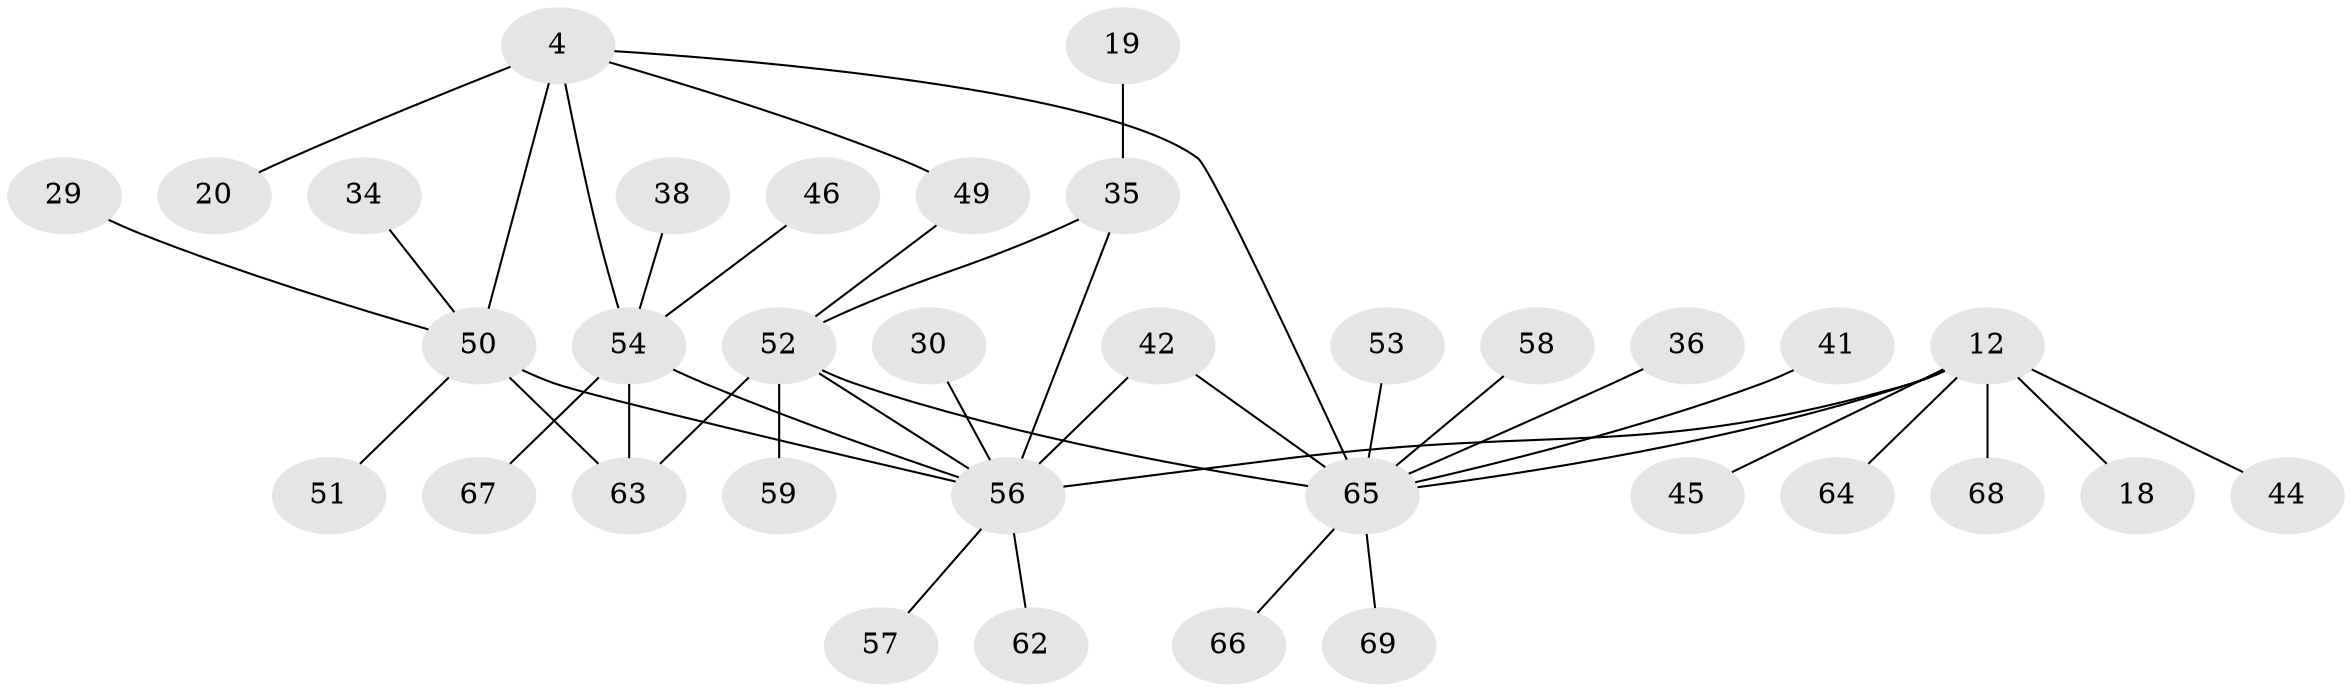 // original degree distribution, {2: 0.21739130434782608, 5: 0.057971014492753624, 8: 0.014492753623188406, 9: 0.028985507246376812, 4: 0.028985507246376812, 3: 0.07246376811594203, 6: 0.057971014492753624, 10: 0.014492753623188406, 1: 0.4927536231884058, 7: 0.014492753623188406}
// Generated by graph-tools (version 1.1) at 2025/57/03/04/25 21:57:18]
// undirected, 34 vertices, 41 edges
graph export_dot {
graph [start="1"]
  node [color=gray90,style=filled];
  4;
  12;
  18;
  19;
  20;
  29;
  30;
  34;
  35 [super="+2"];
  36;
  38;
  41;
  42;
  44 [super="+37"];
  45;
  46 [super="+40"];
  49 [super="+21"];
  50 [super="+8"];
  51;
  52 [super="+48+3+16"];
  53;
  54 [super="+14+22+27"];
  56 [super="+11+55"];
  57;
  58;
  59;
  62 [super="+25"];
  63 [super="+60+15"];
  64;
  65 [super="+23+31+33+47+17+6"];
  66;
  67 [super="+61"];
  68 [super="+43"];
  69;
  4 -- 20;
  4 -- 49;
  4 -- 50 [weight=2];
  4 -- 54 [weight=2];
  4 -- 65 [weight=3];
  12 -- 18;
  12 -- 45;
  12 -- 64;
  12 -- 65 [weight=2];
  12 -- 44;
  12 -- 68;
  12 -- 56 [weight=3];
  19 -- 35;
  29 -- 50;
  30 -- 56;
  34 -- 50;
  35 -- 56;
  35 -- 52 [weight=2];
  36 -- 65;
  38 -- 54;
  41 -- 65;
  42 -- 65;
  42 -- 56;
  46 -- 54;
  49 -- 52;
  50 -- 51;
  50 -- 56 [weight=2];
  50 -- 63;
  52 -- 65 [weight=2];
  52 -- 59;
  52 -- 56;
  52 -- 63;
  53 -- 65;
  54 -- 67;
  54 -- 56;
  54 -- 63 [weight=2];
  56 -- 57;
  56 -- 62;
  58 -- 65;
  65 -- 66;
  65 -- 69;
}
